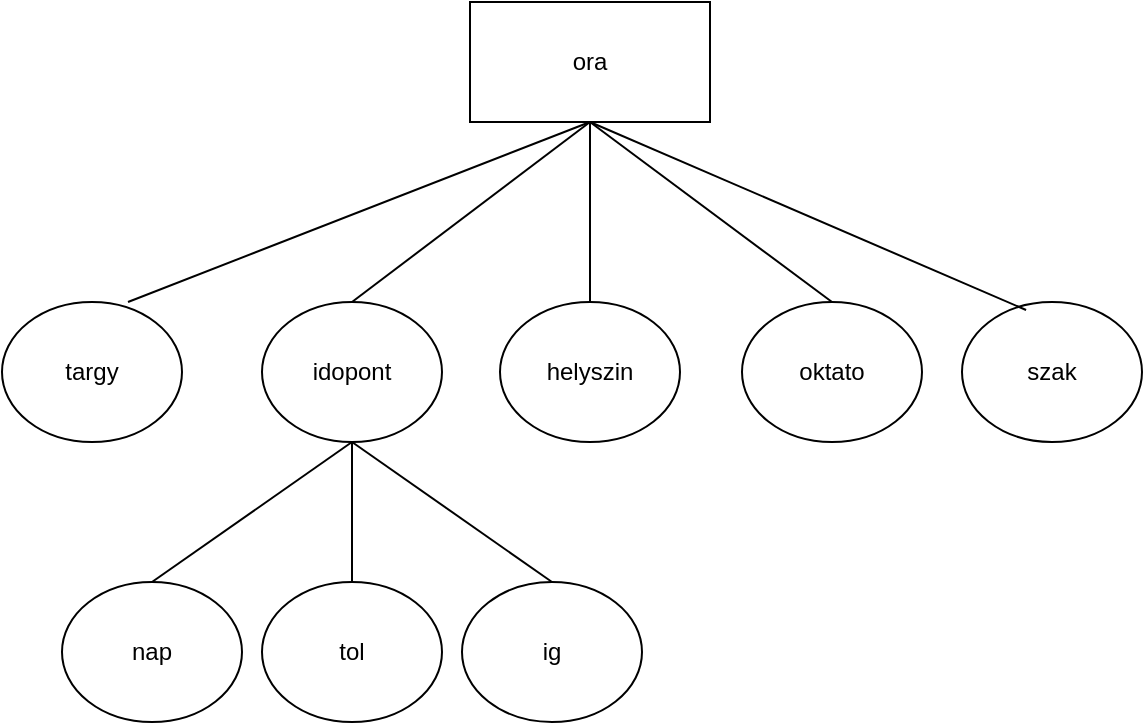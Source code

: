 <mxfile version="22.0.2" type="device">
  <diagram name="1 oldal" id="uH3k-t5EVTXZE5Odc-VX">
    <mxGraphModel dx="1418" dy="868" grid="1" gridSize="10" guides="1" tooltips="1" connect="1" arrows="1" fold="1" page="1" pageScale="1" pageWidth="827" pageHeight="1169" math="0" shadow="0">
      <root>
        <mxCell id="0" />
        <mxCell id="1" parent="0" />
        <mxCell id="cWdvXLtmFfpgo59rZc7l-1" value="ora" style="rounded=0;whiteSpace=wrap;html=1;" parent="1" vertex="1">
          <mxGeometry x="294" y="140" width="120" height="60" as="geometry" />
        </mxCell>
        <mxCell id="cWdvXLtmFfpgo59rZc7l-3" value="idopont" style="ellipse;whiteSpace=wrap;html=1;" parent="1" vertex="1">
          <mxGeometry x="190" y="290" width="90" height="70" as="geometry" />
        </mxCell>
        <mxCell id="cWdvXLtmFfpgo59rZc7l-4" value="targy" style="ellipse;whiteSpace=wrap;html=1;" parent="1" vertex="1">
          <mxGeometry x="60" y="290" width="90" height="70" as="geometry" />
        </mxCell>
        <mxCell id="cWdvXLtmFfpgo59rZc7l-5" value="helyszin" style="ellipse;whiteSpace=wrap;html=1;" parent="1" vertex="1">
          <mxGeometry x="309" y="290" width="90" height="70" as="geometry" />
        </mxCell>
        <mxCell id="cWdvXLtmFfpgo59rZc7l-6" value="oktato" style="ellipse;whiteSpace=wrap;html=1;" parent="1" vertex="1">
          <mxGeometry x="430" y="290" width="90" height="70" as="geometry" />
        </mxCell>
        <mxCell id="cWdvXLtmFfpgo59rZc7l-7" value="nap" style="ellipse;whiteSpace=wrap;html=1;" parent="1" vertex="1">
          <mxGeometry x="90" y="430" width="90" height="70" as="geometry" />
        </mxCell>
        <mxCell id="cWdvXLtmFfpgo59rZc7l-8" value="tol" style="ellipse;whiteSpace=wrap;html=1;" parent="1" vertex="1">
          <mxGeometry x="190" y="430" width="90" height="70" as="geometry" />
        </mxCell>
        <mxCell id="cWdvXLtmFfpgo59rZc7l-9" value="ig" style="ellipse;whiteSpace=wrap;html=1;" parent="1" vertex="1">
          <mxGeometry x="290" y="430" width="90" height="70" as="geometry" />
        </mxCell>
        <mxCell id="cWdvXLtmFfpgo59rZc7l-11" value="szak" style="ellipse;whiteSpace=wrap;html=1;" parent="1" vertex="1">
          <mxGeometry x="540" y="290" width="90" height="70" as="geometry" />
        </mxCell>
        <mxCell id="cWdvXLtmFfpgo59rZc7l-15" value="" style="endArrow=none;html=1;rounded=0;entryX=0.5;entryY=1;entryDx=0;entryDy=0;exitX=0.7;exitY=0;exitDx=0;exitDy=0;exitPerimeter=0;" parent="1" source="cWdvXLtmFfpgo59rZc7l-4" target="cWdvXLtmFfpgo59rZc7l-1" edge="1">
          <mxGeometry width="50" height="50" relative="1" as="geometry">
            <mxPoint x="350" y="510" as="sourcePoint" />
            <mxPoint x="400" y="460" as="targetPoint" />
          </mxGeometry>
        </mxCell>
        <mxCell id="cWdvXLtmFfpgo59rZc7l-17" value="" style="endArrow=none;html=1;rounded=0;entryX=0.5;entryY=1;entryDx=0;entryDy=0;exitX=0.5;exitY=0;exitDx=0;exitDy=0;" parent="1" source="cWdvXLtmFfpgo59rZc7l-5" target="cWdvXLtmFfpgo59rZc7l-1" edge="1">
          <mxGeometry width="50" height="50" relative="1" as="geometry">
            <mxPoint x="310" y="510" as="sourcePoint" />
            <mxPoint x="360" y="460" as="targetPoint" />
          </mxGeometry>
        </mxCell>
        <mxCell id="cWdvXLtmFfpgo59rZc7l-18" value="" style="endArrow=none;html=1;rounded=0;entryX=0.5;entryY=1;entryDx=0;entryDy=0;exitX=0.5;exitY=0;exitDx=0;exitDy=0;" parent="1" source="cWdvXLtmFfpgo59rZc7l-6" target="cWdvXLtmFfpgo59rZc7l-1" edge="1">
          <mxGeometry width="50" height="50" relative="1" as="geometry">
            <mxPoint x="310" y="510" as="sourcePoint" />
            <mxPoint x="360" y="460" as="targetPoint" />
          </mxGeometry>
        </mxCell>
        <mxCell id="cWdvXLtmFfpgo59rZc7l-19" value="" style="endArrow=none;html=1;rounded=0;entryX=0.5;entryY=1;entryDx=0;entryDy=0;exitX=0.356;exitY=0.057;exitDx=0;exitDy=0;exitPerimeter=0;" parent="1" source="cWdvXLtmFfpgo59rZc7l-11" target="cWdvXLtmFfpgo59rZc7l-1" edge="1">
          <mxGeometry width="50" height="50" relative="1" as="geometry">
            <mxPoint x="310" y="510" as="sourcePoint" />
            <mxPoint x="360" y="460" as="targetPoint" />
          </mxGeometry>
        </mxCell>
        <mxCell id="_j67UmCZzHufqEkoune--1" value="" style="endArrow=none;html=1;rounded=0;entryX=0.5;entryY=1;entryDx=0;entryDy=0;exitX=0.5;exitY=0;exitDx=0;exitDy=0;" edge="1" parent="1" source="cWdvXLtmFfpgo59rZc7l-3" target="cWdvXLtmFfpgo59rZc7l-1">
          <mxGeometry width="50" height="50" relative="1" as="geometry">
            <mxPoint x="380" y="480" as="sourcePoint" />
            <mxPoint x="430" y="430" as="targetPoint" />
          </mxGeometry>
        </mxCell>
        <mxCell id="_j67UmCZzHufqEkoune--2" value="" style="endArrow=none;html=1;rounded=0;entryX=0.5;entryY=1;entryDx=0;entryDy=0;exitX=0.5;exitY=0;exitDx=0;exitDy=0;" edge="1" parent="1" source="cWdvXLtmFfpgo59rZc7l-9" target="cWdvXLtmFfpgo59rZc7l-3">
          <mxGeometry width="50" height="50" relative="1" as="geometry">
            <mxPoint x="380" y="480" as="sourcePoint" />
            <mxPoint x="430" y="430" as="targetPoint" />
          </mxGeometry>
        </mxCell>
        <mxCell id="_j67UmCZzHufqEkoune--3" value="" style="endArrow=none;html=1;rounded=0;entryX=0.5;entryY=1;entryDx=0;entryDy=0;exitX=0.5;exitY=0;exitDx=0;exitDy=0;" edge="1" parent="1" source="cWdvXLtmFfpgo59rZc7l-8" target="cWdvXLtmFfpgo59rZc7l-3">
          <mxGeometry width="50" height="50" relative="1" as="geometry">
            <mxPoint x="380" y="480" as="sourcePoint" />
            <mxPoint x="430" y="430" as="targetPoint" />
          </mxGeometry>
        </mxCell>
        <mxCell id="_j67UmCZzHufqEkoune--4" value="" style="endArrow=none;html=1;rounded=0;entryX=0.5;entryY=1;entryDx=0;entryDy=0;exitX=0.5;exitY=0;exitDx=0;exitDy=0;" edge="1" parent="1" source="cWdvXLtmFfpgo59rZc7l-7" target="cWdvXLtmFfpgo59rZc7l-3">
          <mxGeometry width="50" height="50" relative="1" as="geometry">
            <mxPoint x="380" y="480" as="sourcePoint" />
            <mxPoint x="430" y="430" as="targetPoint" />
          </mxGeometry>
        </mxCell>
      </root>
    </mxGraphModel>
  </diagram>
</mxfile>
